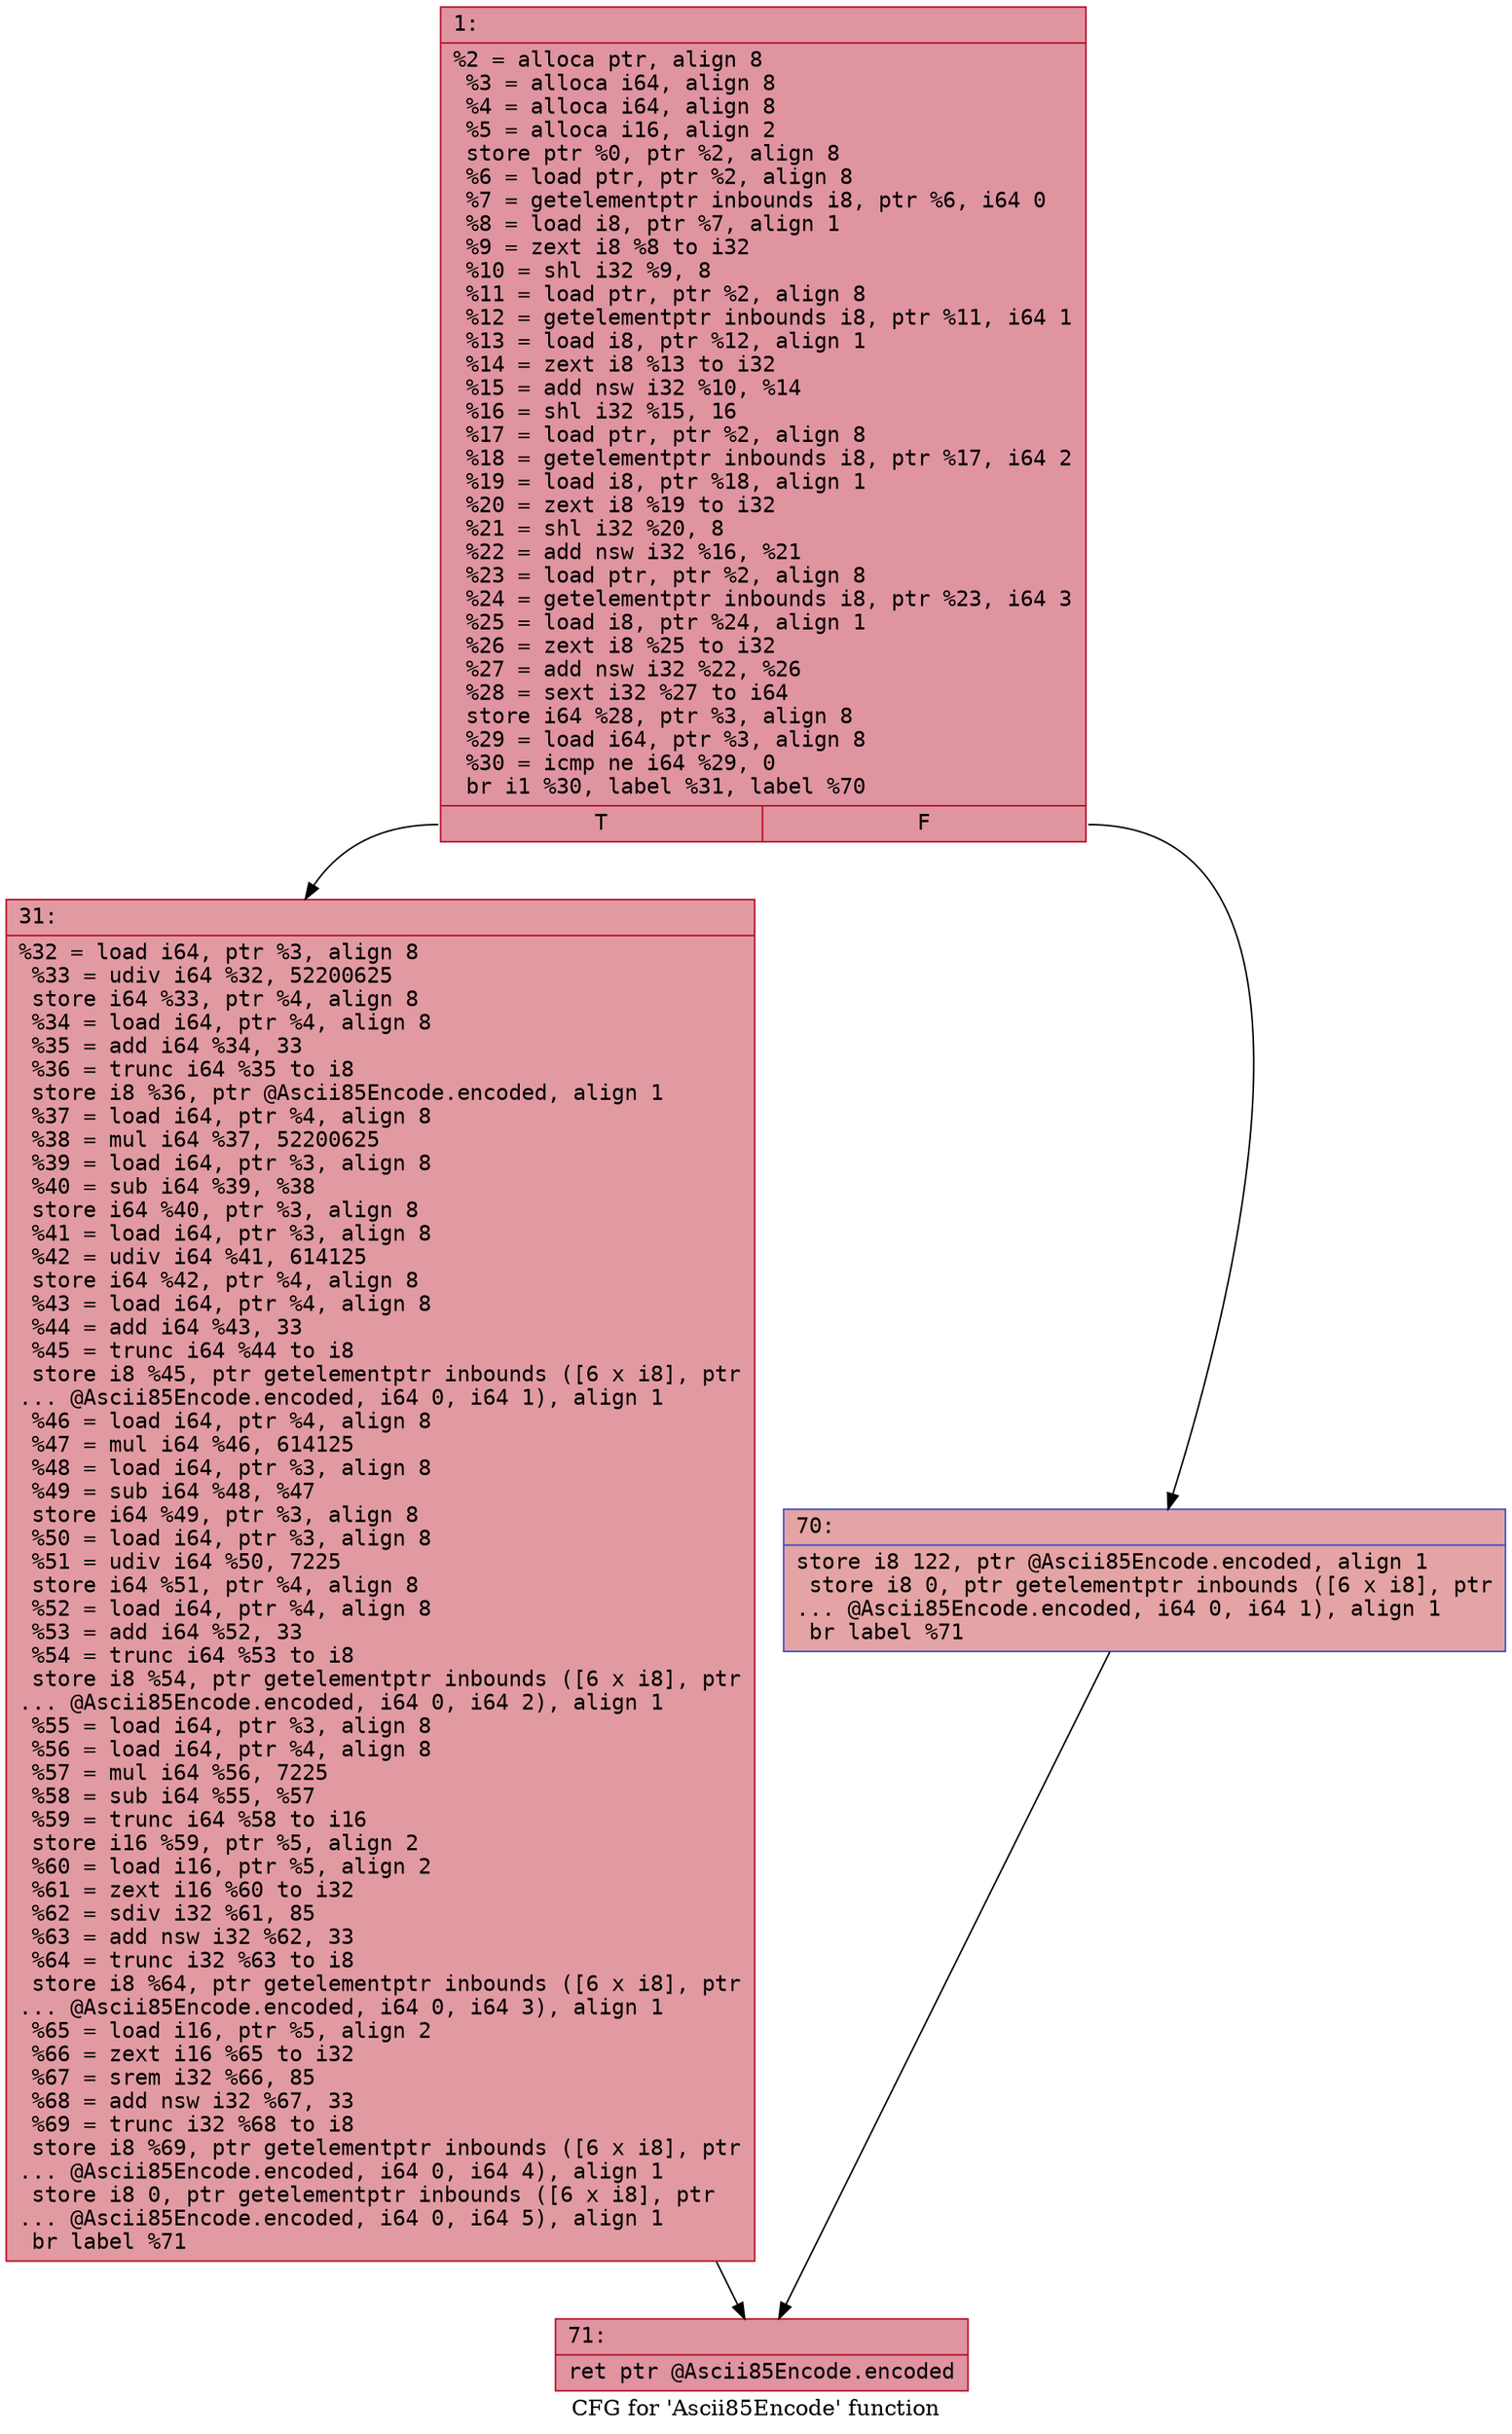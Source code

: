 digraph "CFG for 'Ascii85Encode' function" {
	label="CFG for 'Ascii85Encode' function";

	Node0x600001421220 [shape=record,color="#b70d28ff", style=filled, fillcolor="#b70d2870" fontname="Courier",label="{1:\l|  %2 = alloca ptr, align 8\l  %3 = alloca i64, align 8\l  %4 = alloca i64, align 8\l  %5 = alloca i16, align 2\l  store ptr %0, ptr %2, align 8\l  %6 = load ptr, ptr %2, align 8\l  %7 = getelementptr inbounds i8, ptr %6, i64 0\l  %8 = load i8, ptr %7, align 1\l  %9 = zext i8 %8 to i32\l  %10 = shl i32 %9, 8\l  %11 = load ptr, ptr %2, align 8\l  %12 = getelementptr inbounds i8, ptr %11, i64 1\l  %13 = load i8, ptr %12, align 1\l  %14 = zext i8 %13 to i32\l  %15 = add nsw i32 %10, %14\l  %16 = shl i32 %15, 16\l  %17 = load ptr, ptr %2, align 8\l  %18 = getelementptr inbounds i8, ptr %17, i64 2\l  %19 = load i8, ptr %18, align 1\l  %20 = zext i8 %19 to i32\l  %21 = shl i32 %20, 8\l  %22 = add nsw i32 %16, %21\l  %23 = load ptr, ptr %2, align 8\l  %24 = getelementptr inbounds i8, ptr %23, i64 3\l  %25 = load i8, ptr %24, align 1\l  %26 = zext i8 %25 to i32\l  %27 = add nsw i32 %22, %26\l  %28 = sext i32 %27 to i64\l  store i64 %28, ptr %3, align 8\l  %29 = load i64, ptr %3, align 8\l  %30 = icmp ne i64 %29, 0\l  br i1 %30, label %31, label %70\l|{<s0>T|<s1>F}}"];
	Node0x600001421220:s0 -> Node0x600001421270[tooltip="1 -> 31\nProbability 62.50%" ];
	Node0x600001421220:s1 -> Node0x6000014212c0[tooltip="1 -> 70\nProbability 37.50%" ];
	Node0x600001421270 [shape=record,color="#b70d28ff", style=filled, fillcolor="#bb1b2c70" fontname="Courier",label="{31:\l|  %32 = load i64, ptr %3, align 8\l  %33 = udiv i64 %32, 52200625\l  store i64 %33, ptr %4, align 8\l  %34 = load i64, ptr %4, align 8\l  %35 = add i64 %34, 33\l  %36 = trunc i64 %35 to i8\l  store i8 %36, ptr @Ascii85Encode.encoded, align 1\l  %37 = load i64, ptr %4, align 8\l  %38 = mul i64 %37, 52200625\l  %39 = load i64, ptr %3, align 8\l  %40 = sub i64 %39, %38\l  store i64 %40, ptr %3, align 8\l  %41 = load i64, ptr %3, align 8\l  %42 = udiv i64 %41, 614125\l  store i64 %42, ptr %4, align 8\l  %43 = load i64, ptr %4, align 8\l  %44 = add i64 %43, 33\l  %45 = trunc i64 %44 to i8\l  store i8 %45, ptr getelementptr inbounds ([6 x i8], ptr\l... @Ascii85Encode.encoded, i64 0, i64 1), align 1\l  %46 = load i64, ptr %4, align 8\l  %47 = mul i64 %46, 614125\l  %48 = load i64, ptr %3, align 8\l  %49 = sub i64 %48, %47\l  store i64 %49, ptr %3, align 8\l  %50 = load i64, ptr %3, align 8\l  %51 = udiv i64 %50, 7225\l  store i64 %51, ptr %4, align 8\l  %52 = load i64, ptr %4, align 8\l  %53 = add i64 %52, 33\l  %54 = trunc i64 %53 to i8\l  store i8 %54, ptr getelementptr inbounds ([6 x i8], ptr\l... @Ascii85Encode.encoded, i64 0, i64 2), align 1\l  %55 = load i64, ptr %3, align 8\l  %56 = load i64, ptr %4, align 8\l  %57 = mul i64 %56, 7225\l  %58 = sub i64 %55, %57\l  %59 = trunc i64 %58 to i16\l  store i16 %59, ptr %5, align 2\l  %60 = load i16, ptr %5, align 2\l  %61 = zext i16 %60 to i32\l  %62 = sdiv i32 %61, 85\l  %63 = add nsw i32 %62, 33\l  %64 = trunc i32 %63 to i8\l  store i8 %64, ptr getelementptr inbounds ([6 x i8], ptr\l... @Ascii85Encode.encoded, i64 0, i64 3), align 1\l  %65 = load i16, ptr %5, align 2\l  %66 = zext i16 %65 to i32\l  %67 = srem i32 %66, 85\l  %68 = add nsw i32 %67, 33\l  %69 = trunc i32 %68 to i8\l  store i8 %69, ptr getelementptr inbounds ([6 x i8], ptr\l... @Ascii85Encode.encoded, i64 0, i64 4), align 1\l  store i8 0, ptr getelementptr inbounds ([6 x i8], ptr\l... @Ascii85Encode.encoded, i64 0, i64 5), align 1\l  br label %71\l}"];
	Node0x600001421270 -> Node0x600001421310[tooltip="31 -> 71\nProbability 100.00%" ];
	Node0x6000014212c0 [shape=record,color="#3d50c3ff", style=filled, fillcolor="#c32e3170" fontname="Courier",label="{70:\l|  store i8 122, ptr @Ascii85Encode.encoded, align 1\l  store i8 0, ptr getelementptr inbounds ([6 x i8], ptr\l... @Ascii85Encode.encoded, i64 0, i64 1), align 1\l  br label %71\l}"];
	Node0x6000014212c0 -> Node0x600001421310[tooltip="70 -> 71\nProbability 100.00%" ];
	Node0x600001421310 [shape=record,color="#b70d28ff", style=filled, fillcolor="#b70d2870" fontname="Courier",label="{71:\l|  ret ptr @Ascii85Encode.encoded\l}"];
}
